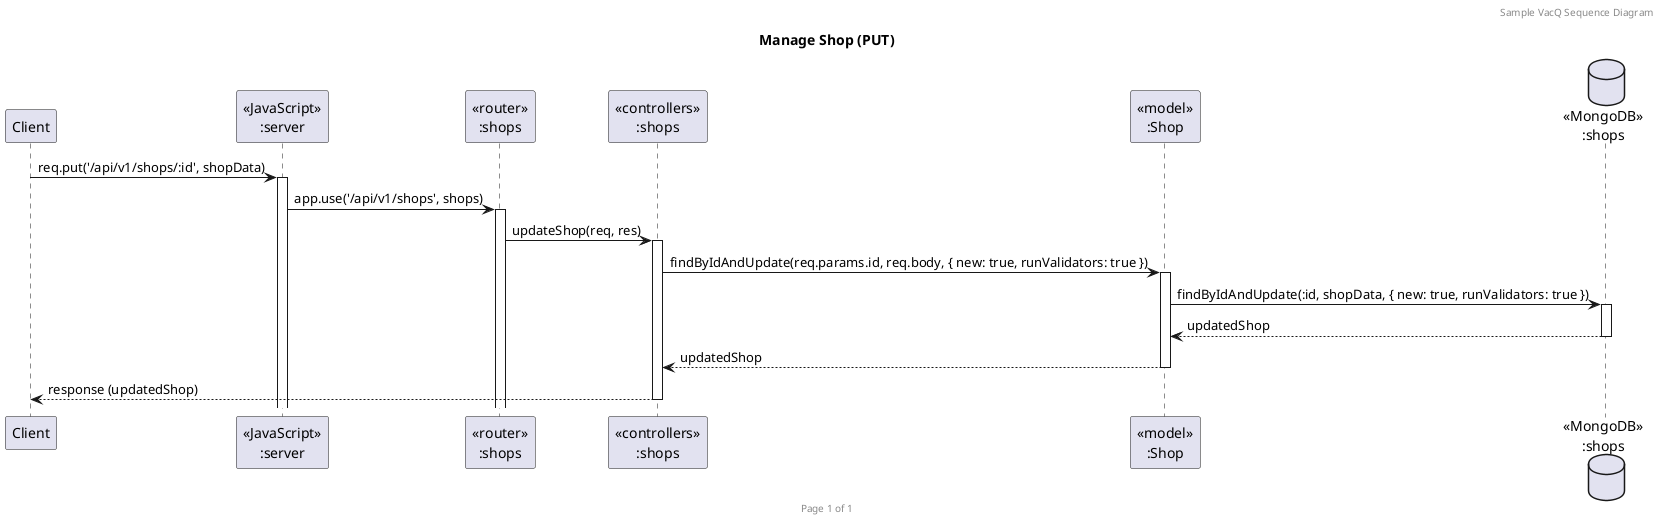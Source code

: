 @startuml Manage Shop (PUT)

header Sample VacQ Sequence Diagram
footer Page %page% of %lastpage%
title "Manage Shop (PUT)"

participant "Client" as client
participant "<<JavaScript>>\n:server" as server
participant "<<router>>\n:shops" as routerShops
participant "<<controllers>>\n:shops" as controllersShops
participant "<<model>>\n:Shop" as modelShop
database "<<MongoDB>>\n:shops" as ShopsDatabase

client -> server ++ : req.put('/api/v1/shops/:id', shopData)
server -> routerShops ++ : app.use('/api/v1/shops', shops)
routerShops -> controllersShops ++ : updateShop(req, res)
controllersShops -> modelShop ++ : findByIdAndUpdate(req.params.id, req.body, { new: true, runValidators: true })
modelShop -> ShopsDatabase ++ : findByIdAndUpdate(:id, shopData, { new: true, runValidators: true })
ShopsDatabase --> modelShop -- : updatedShop
modelShop --> controllersShops -- : updatedShop

controllersShops --> client -- : response (updatedShop)

@enduml
